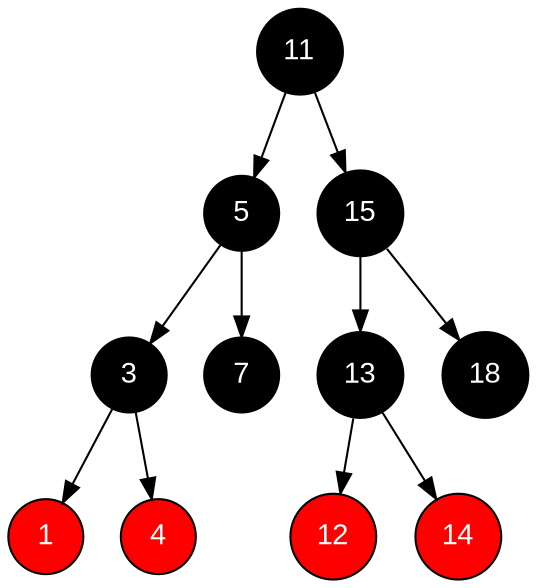 digraph RBTree {
    node [shape=circle, fontname="Arial"];
    "0x7fffed004e20" [label="11", style=filled, fillcolor=black, fontcolor=white];
    "0x7fffed004f20" [label="5", style=filled, fillcolor=black, fontcolor=white];
    "0x7fffed004ee0" [label="3", style=filled, fillcolor=black, fontcolor=white];
    "0x7fffed004e60" [label="1", style=filled, fillcolor=red, fontcolor=white];
    "0x7fffed004e40" [label="4", style=filled, fillcolor=red, fontcolor=white];
    "0x7fffed004ec0" [label="7", style=filled, fillcolor=black, fontcolor=white];
    "0x7fffed004f00" [label="15", style=filled, fillcolor=black, fontcolor=white];
    "0x7fffed004de0" [label="13", style=filled, fillcolor=black, fontcolor=white];
    "0x7fffed004ea0" [label="12", style=filled, fillcolor=red, fontcolor=white];
    "0x7fffed004dc0" [label="14", style=filled, fillcolor=red, fontcolor=white];
    "0x7fffed004e80" [label="18", style=filled, fillcolor=black, fontcolor=white];
    "0x7fffed004e20" -> "0x7fffed004f20";
    "0x7fffed004e20" -> "0x7fffed004f00";
    "0x7fffed004f20" -> "0x7fffed004ee0";
    "0x7fffed004f20" -> "0x7fffed004ec0";
    "0x7fffed004ee0" -> "0x7fffed004e60";
    "0x7fffed004ee0" -> "0x7fffed004e40";
    "0x7fffed004f00" -> "0x7fffed004de0";
    "0x7fffed004f00" -> "0x7fffed004e80";
    "0x7fffed004de0" -> "0x7fffed004ea0";
    "0x7fffed004de0" -> "0x7fffed004dc0";
}
